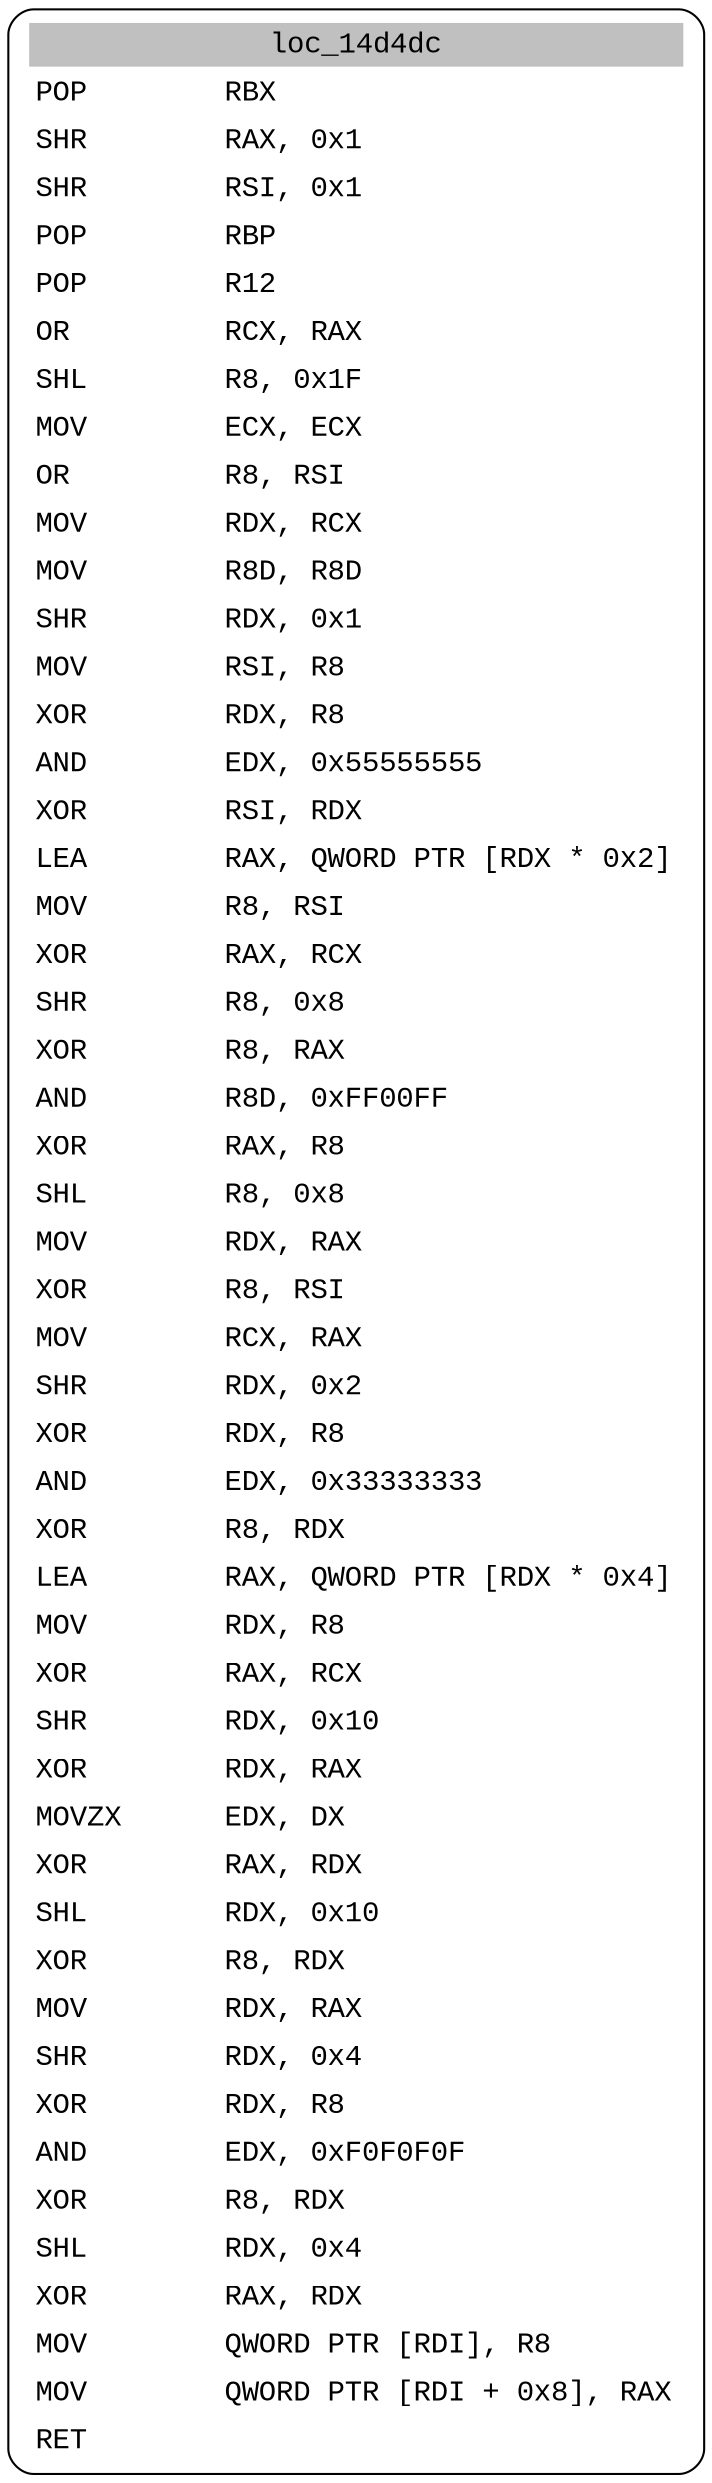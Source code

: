 digraph asm_graph {
1941 [
shape="Mrecord" fontname="Courier New"label =<<table border="0" cellborder="0" cellpadding="3"><tr><td align="center" colspan="2" bgcolor="grey">loc_14d4dc</td></tr><tr><td align="left">POP        RBX</td></tr><tr><td align="left">SHR        RAX, 0x1</td></tr><tr><td align="left">SHR        RSI, 0x1</td></tr><tr><td align="left">POP        RBP</td></tr><tr><td align="left">POP        R12</td></tr><tr><td align="left">OR         RCX, RAX</td></tr><tr><td align="left">SHL        R8, 0x1F</td></tr><tr><td align="left">MOV        ECX, ECX</td></tr><tr><td align="left">OR         R8, RSI</td></tr><tr><td align="left">MOV        RDX, RCX</td></tr><tr><td align="left">MOV        R8D, R8D</td></tr><tr><td align="left">SHR        RDX, 0x1</td></tr><tr><td align="left">MOV        RSI, R8</td></tr><tr><td align="left">XOR        RDX, R8</td></tr><tr><td align="left">AND        EDX, 0x55555555</td></tr><tr><td align="left">XOR        RSI, RDX</td></tr><tr><td align="left">LEA        RAX, QWORD PTR [RDX * 0x2]</td></tr><tr><td align="left">MOV        R8, RSI</td></tr><tr><td align="left">XOR        RAX, RCX</td></tr><tr><td align="left">SHR        R8, 0x8</td></tr><tr><td align="left">XOR        R8, RAX</td></tr><tr><td align="left">AND        R8D, 0xFF00FF</td></tr><tr><td align="left">XOR        RAX, R8</td></tr><tr><td align="left">SHL        R8, 0x8</td></tr><tr><td align="left">MOV        RDX, RAX</td></tr><tr><td align="left">XOR        R8, RSI</td></tr><tr><td align="left">MOV        RCX, RAX</td></tr><tr><td align="left">SHR        RDX, 0x2</td></tr><tr><td align="left">XOR        RDX, R8</td></tr><tr><td align="left">AND        EDX, 0x33333333</td></tr><tr><td align="left">XOR        R8, RDX</td></tr><tr><td align="left">LEA        RAX, QWORD PTR [RDX * 0x4]</td></tr><tr><td align="left">MOV        RDX, R8</td></tr><tr><td align="left">XOR        RAX, RCX</td></tr><tr><td align="left">SHR        RDX, 0x10</td></tr><tr><td align="left">XOR        RDX, RAX</td></tr><tr><td align="left">MOVZX      EDX, DX</td></tr><tr><td align="left">XOR        RAX, RDX</td></tr><tr><td align="left">SHL        RDX, 0x10</td></tr><tr><td align="left">XOR        R8, RDX</td></tr><tr><td align="left">MOV        RDX, RAX</td></tr><tr><td align="left">SHR        RDX, 0x4</td></tr><tr><td align="left">XOR        RDX, R8</td></tr><tr><td align="left">AND        EDX, 0xF0F0F0F</td></tr><tr><td align="left">XOR        R8, RDX</td></tr><tr><td align="left">SHL        RDX, 0x4</td></tr><tr><td align="left">XOR        RAX, RDX</td></tr><tr><td align="left">MOV        QWORD PTR [RDI], R8</td></tr><tr><td align="left">MOV        QWORD PTR [RDI + 0x8], RAX</td></tr><tr><td align="left">RET        </td></tr></table>> ];
}